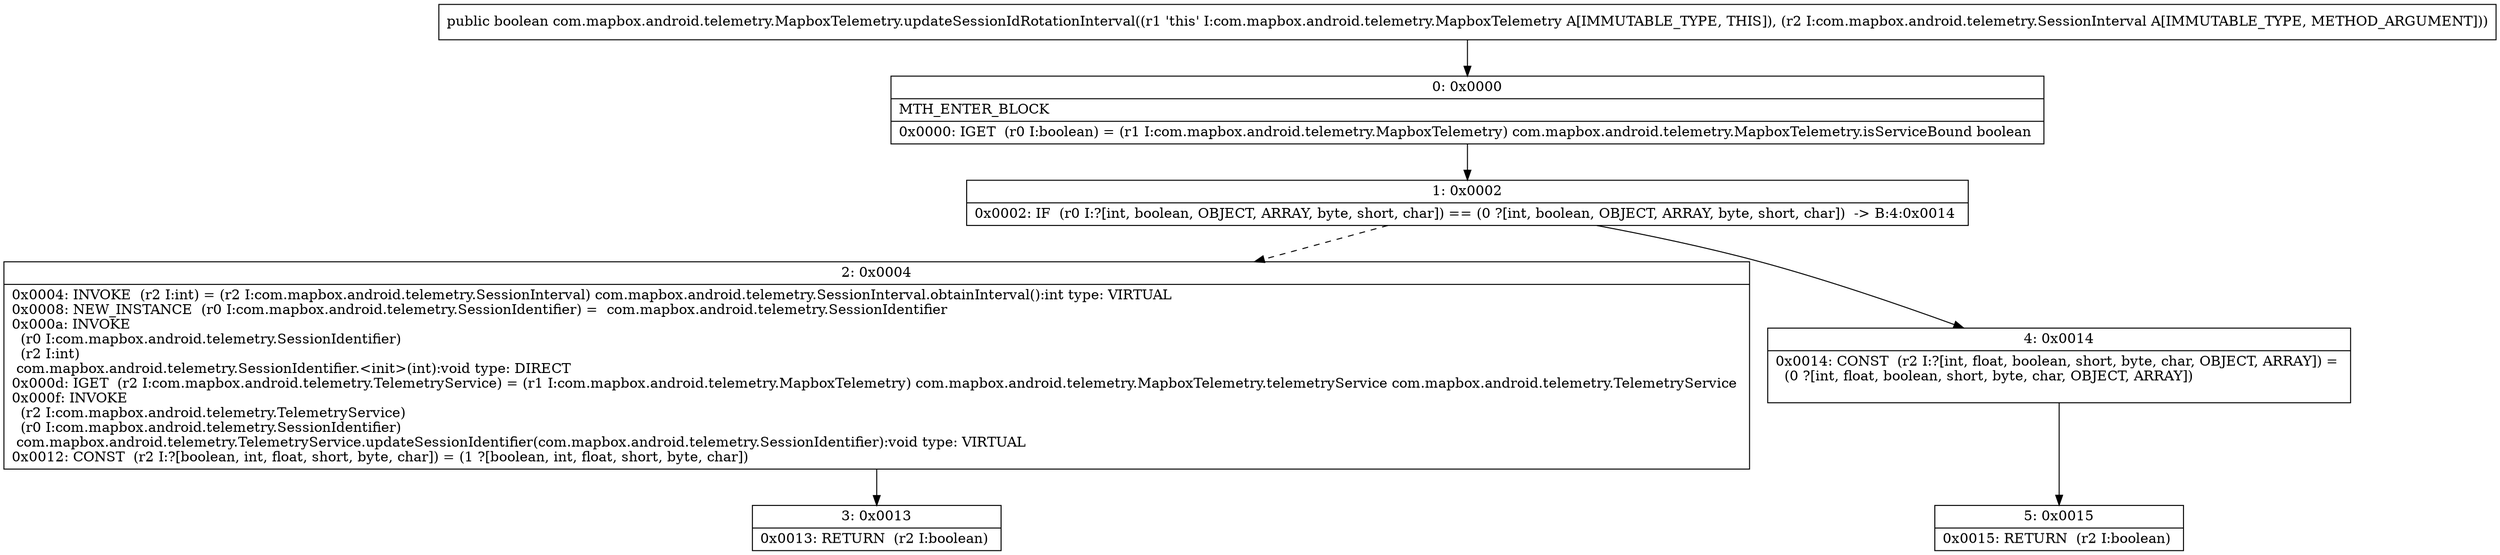 digraph "CFG forcom.mapbox.android.telemetry.MapboxTelemetry.updateSessionIdRotationInterval(Lcom\/mapbox\/android\/telemetry\/SessionInterval;)Z" {
Node_0 [shape=record,label="{0\:\ 0x0000|MTH_ENTER_BLOCK\l|0x0000: IGET  (r0 I:boolean) = (r1 I:com.mapbox.android.telemetry.MapboxTelemetry) com.mapbox.android.telemetry.MapboxTelemetry.isServiceBound boolean \l}"];
Node_1 [shape=record,label="{1\:\ 0x0002|0x0002: IF  (r0 I:?[int, boolean, OBJECT, ARRAY, byte, short, char]) == (0 ?[int, boolean, OBJECT, ARRAY, byte, short, char])  \-\> B:4:0x0014 \l}"];
Node_2 [shape=record,label="{2\:\ 0x0004|0x0004: INVOKE  (r2 I:int) = (r2 I:com.mapbox.android.telemetry.SessionInterval) com.mapbox.android.telemetry.SessionInterval.obtainInterval():int type: VIRTUAL \l0x0008: NEW_INSTANCE  (r0 I:com.mapbox.android.telemetry.SessionIdentifier) =  com.mapbox.android.telemetry.SessionIdentifier \l0x000a: INVOKE  \l  (r0 I:com.mapbox.android.telemetry.SessionIdentifier)\l  (r2 I:int)\l com.mapbox.android.telemetry.SessionIdentifier.\<init\>(int):void type: DIRECT \l0x000d: IGET  (r2 I:com.mapbox.android.telemetry.TelemetryService) = (r1 I:com.mapbox.android.telemetry.MapboxTelemetry) com.mapbox.android.telemetry.MapboxTelemetry.telemetryService com.mapbox.android.telemetry.TelemetryService \l0x000f: INVOKE  \l  (r2 I:com.mapbox.android.telemetry.TelemetryService)\l  (r0 I:com.mapbox.android.telemetry.SessionIdentifier)\l com.mapbox.android.telemetry.TelemetryService.updateSessionIdentifier(com.mapbox.android.telemetry.SessionIdentifier):void type: VIRTUAL \l0x0012: CONST  (r2 I:?[boolean, int, float, short, byte, char]) = (1 ?[boolean, int, float, short, byte, char]) \l}"];
Node_3 [shape=record,label="{3\:\ 0x0013|0x0013: RETURN  (r2 I:boolean) \l}"];
Node_4 [shape=record,label="{4\:\ 0x0014|0x0014: CONST  (r2 I:?[int, float, boolean, short, byte, char, OBJECT, ARRAY]) = \l  (0 ?[int, float, boolean, short, byte, char, OBJECT, ARRAY])\l \l}"];
Node_5 [shape=record,label="{5\:\ 0x0015|0x0015: RETURN  (r2 I:boolean) \l}"];
MethodNode[shape=record,label="{public boolean com.mapbox.android.telemetry.MapboxTelemetry.updateSessionIdRotationInterval((r1 'this' I:com.mapbox.android.telemetry.MapboxTelemetry A[IMMUTABLE_TYPE, THIS]), (r2 I:com.mapbox.android.telemetry.SessionInterval A[IMMUTABLE_TYPE, METHOD_ARGUMENT])) }"];
MethodNode -> Node_0;
Node_0 -> Node_1;
Node_1 -> Node_2[style=dashed];
Node_1 -> Node_4;
Node_2 -> Node_3;
Node_4 -> Node_5;
}

